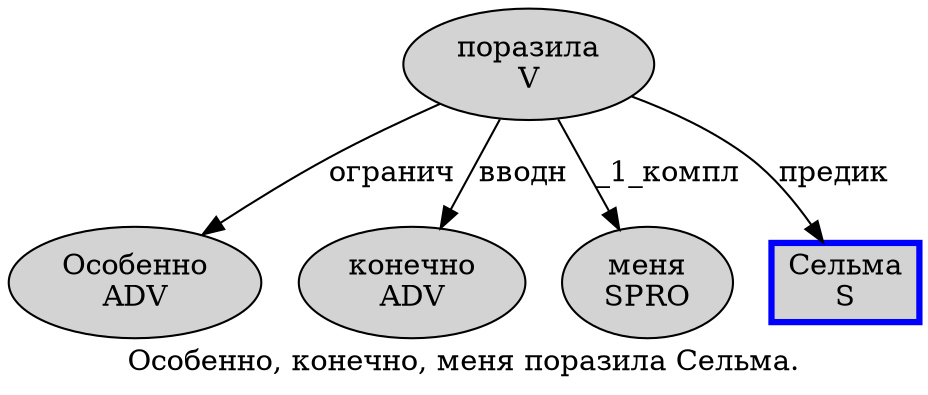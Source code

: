 digraph SENTENCE_536 {
	graph [label="Особенно, конечно, меня поразила Сельма."]
	node [style=filled]
		0 [label="Особенно
ADV" color="" fillcolor=lightgray penwidth=1 shape=ellipse]
		2 [label="конечно
ADV" color="" fillcolor=lightgray penwidth=1 shape=ellipse]
		4 [label="меня
SPRO" color="" fillcolor=lightgray penwidth=1 shape=ellipse]
		5 [label="поразила
V" color="" fillcolor=lightgray penwidth=1 shape=ellipse]
		6 [label="Сельма
S" color=blue fillcolor=lightgray penwidth=3 shape=box]
			5 -> 0 [label="огранич"]
			5 -> 2 [label="вводн"]
			5 -> 4 [label="_1_компл"]
			5 -> 6 [label="предик"]
}